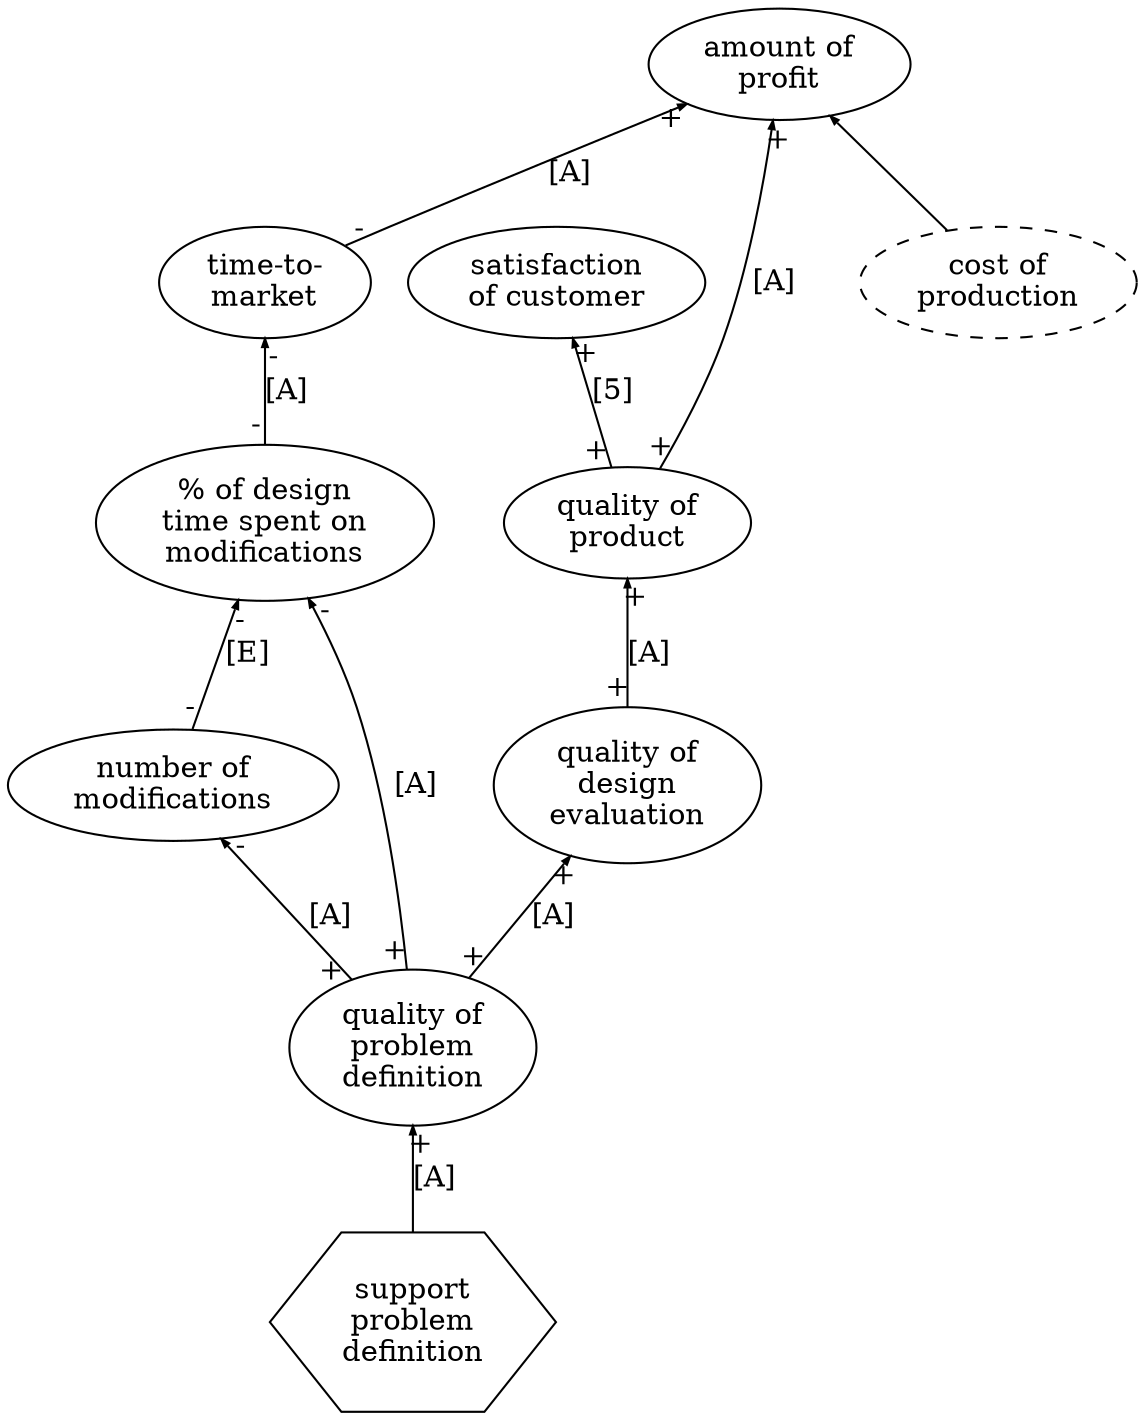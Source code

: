 digraph impact_model {
  rankdir = "BT"
  fontsize = 11
  overlap = "false"

  node [shape = "hexagon"]
  support [label = "support\nproblem\ndefinition"]

  node [shape = "ellipse"]
  problem_quality [label = "quality of\nproblem\ndefinition"]

  modification_no [label = "number of\nmodifications"]
  time_spent [label = "% of design\ntime spent on\nmodifications"]

  product_quality [label = "quality of\nproduct"]
  eval_quality [label = "quality of\ndesign\nevaluation"]
  markt_time [label = "time-to-\nmarket"]

  satisfaction [label = "satisfaction\nof customer"]
  profit [label = "amount of\nprofit"]

  node [style = "dashed"]
  cost [label = "cost of\nproduction"]

  edge [arrowsize = 0.4, labeldistance = 1]
  support -> problem_quality [headlabel = "+", label = "[A]"]

  problem_quality -> time_spent [taillabel = "+", headlabel = "-", label = "[A]"]
  problem_quality -> modification_no [taillabel = "+", headlabel = "-", label = "[A]"]
  problem_quality -> eval_quality [taillabel = "+", headlabel = "+", label = "[A]"]

  modification_no -> time_spent [taillabel = "-", headlabel = "-", label = "[E]"]
  eval_quality -> product_quality [taillabel = "+", headlabel = "+", label = "[A]"]
  time_spent -> markt_time [taillabel = "-", headlabel = "-", label = "[A]"]

  product_quality -> satisfaction [taillabel = "+", headlabel = "+", label = "[5]"]
  product_quality -> profit [taillabel = "+", headlabel = "+", label = "[A]"]
  markt_time -> profit [taillabel = "-", headlabel = "+", label = "[A]"]
  cost -> profit
}
